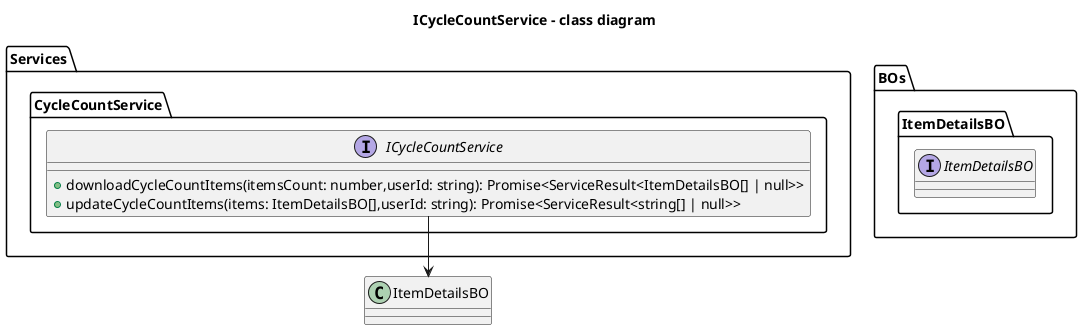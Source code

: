 @startuml
title ICycleCountService - class diagram
package Services{
    package CycleCountService{
        interface ICycleCountService{
            +downloadCycleCountItems(itemsCount: number,userId: string): Promise<ServiceResult<ItemDetailsBO[] | null>>
            +updateCycleCountItems(items: ItemDetailsBO[],userId: string): Promise<ServiceResult<string[] | null>>
        }
    }
}
package BOs{
    package ItemDetailsBO{
        interface ItemDetailsBO {
       
        }
    }
}
ICycleCountService --> ItemDetailsBO

newpage 
title downloadCycleCountItems()
package Services{
    package CycleCountService{
        interface ICycleCountService{
            +downloadCycleCountItems(itemsCount: number,userId: string): Promise<ServiceResult<ItemDetailsBO[] | null>>
        }
    }
}

package Screens{
    package CycleCountScreen{
        class CycleCountScreenVM{
            +downloadItems(user: UserBO): void
        }
    }
}
ICycleCountService <-- CycleCountScreenVM

newpage
title updateCycleCountItems()
package Services{
    package CycleCountService{
        interface ICycleCountService{
            +updateCycleCountItems(items: ItemDetailsBO[],userId: string): Promise<ServiceResult<string[] | null>>
        }
    }
}
package Screens{
    package CycleCountScreen{
        class CycleCountScreenVM{
            +onClickSync(): void
        }
    }
}
ICycleCountService <-- CycleCountScreenVM
@enduml